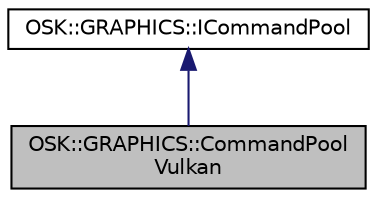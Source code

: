 digraph "OSK::GRAPHICS::CommandPoolVulkan"
{
 // LATEX_PDF_SIZE
  edge [fontname="Helvetica",fontsize="10",labelfontname="Helvetica",labelfontsize="10"];
  node [fontname="Helvetica",fontsize="10",shape=record];
  Node1 [label="OSK::GRAPHICS::CommandPool\lVulkan",height=0.2,width=0.4,color="black", fillcolor="grey75", style="filled", fontcolor="black",tooltip="Una pool de comandos se encarga de crear una serie de listas de comandos."];
  Node2 -> Node1 [dir="back",color="midnightblue",fontsize="10",style="solid",fontname="Helvetica"];
  Node2 [label="OSK::GRAPHICS::ICommandPool",height=0.2,width=0.4,color="black", fillcolor="white", style="filled",URL="$class_o_s_k_1_1_g_r_a_p_h_i_c_s_1_1_i_command_pool.html",tooltip="Una pool de comandos se encarga de crear una serie de listas de comandos. Al mismo tiempo,..."];
}

